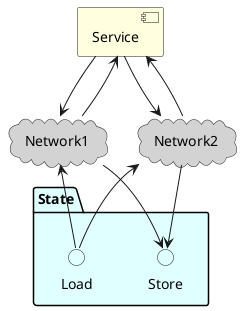 @startuml

package "State" #LightCyan {
    interface "Store" as BDP #LightCyan
    interface "Load" as BDY #LightCyan
}

component "Service" as W #LightYellow
cloud "Network1" as N1 #LightGray
cloud "Network2" as N2 #LightGray

W --> N1
N1 --> BDP
W --> N2
N2 -->BDP

BDY --> N1
N1 --> W
BDY --> N2
N2 --> W

@enduml

